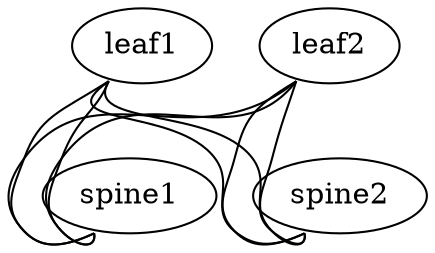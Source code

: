 graph G {
  graph [hostidtype="hostname", version="1:0"];
    "leaf1":"swp1s0" -- "spine1":"swp49";
    "leaf1":"swp1s1" -- "spine1":"swp50";
    "leaf1":"swp1s2" -- "spine2":"swp51";
    "leaf1":"swp1s3" -- "spine2":"swp52";
    "leaf2":"swp1s0" -- "spine2":"swp49";
    "leaf2":"swp1s1" -- "spine2":"swp50";
    "leaf2":"swp1s2" -- "spine1":"swp51";
    "leaf2":"swp1s3" -- "spine1":"swp52";
}
